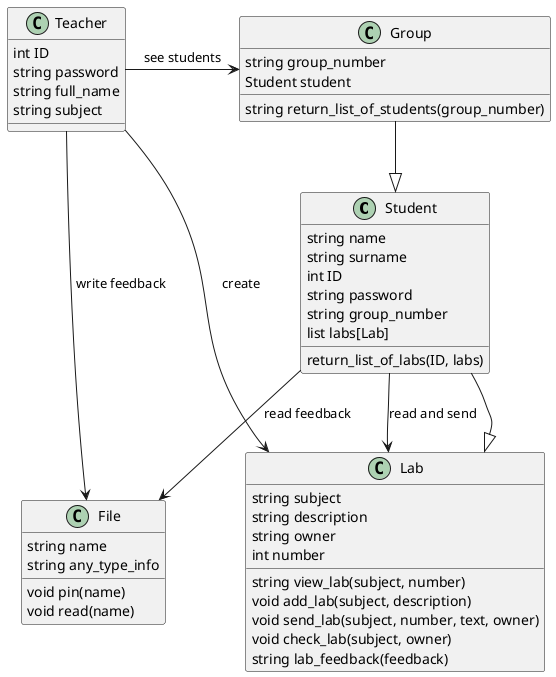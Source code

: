 @startuml wow

class Student {
    string name
    string surname
    int ID
    string password
    string group_number
    list labs[Lab]
    
    return_list_of_labs(ID, labs)
}

class Teacher {
    int ID
    string password
    string full_name
    string subject

}

class Group {
    string group_number
    Student student

    string return_list_of_students(group_number)
}

class Lab {
    string subject
    string description
    string owner
    int number

    string view_lab(subject, number)
    void add_lab(subject, description)
    void send_lab(subject, number, text, owner)
    void check_lab(subject, owner)
    string lab_feedback(feedback)
}

class File {
    string name
    string any_type_info
    void pin(name)
    void read(name)
}

Teacher --> File : write feedback
Teacher -> Group : see students
Student --> File : read feedback
Group --|> Student
Student --|> Lab
Student --> Lab : read and send
Teacher --> Lab : create

@enduml